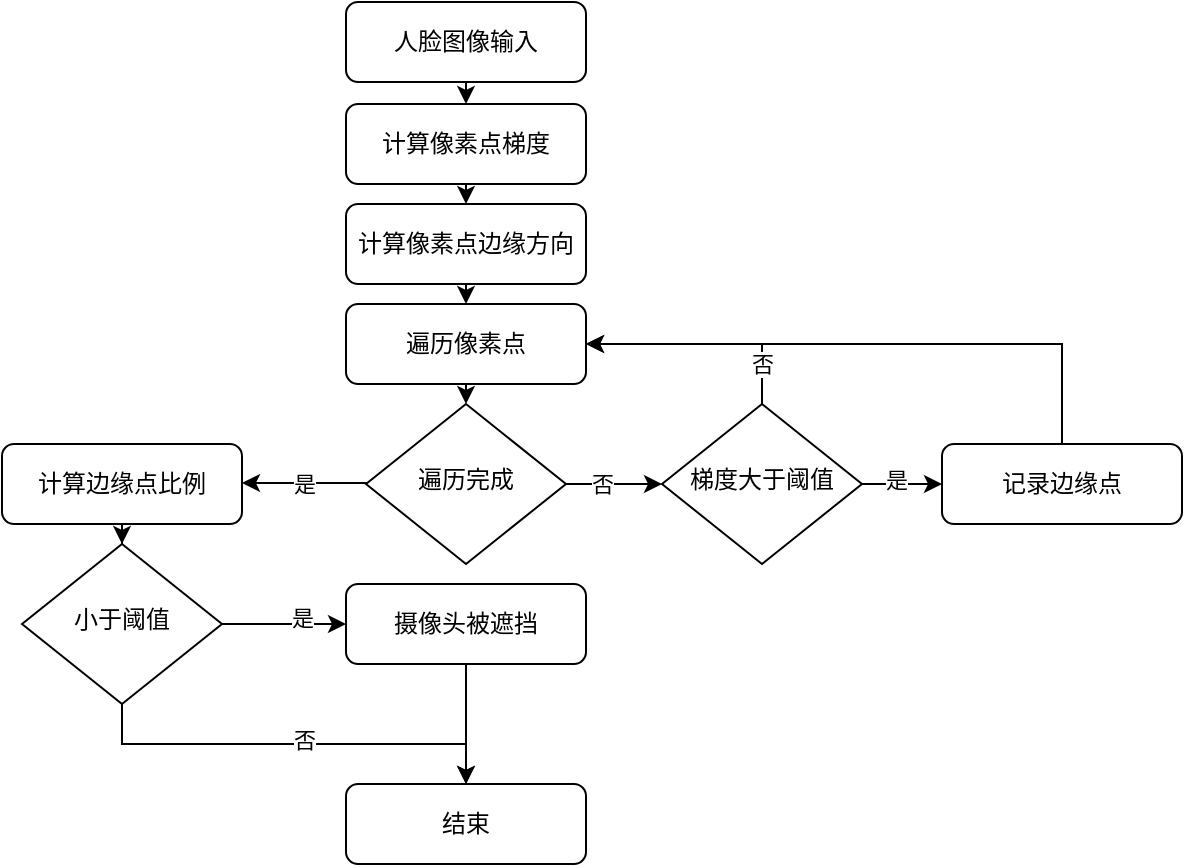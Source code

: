 <mxfile version="13.10.4" type="github" pages="4">
  <diagram id="C5RBs43oDa-KdzZeNtuy" name="摄像头异常检测">
    <mxGraphModel dx="786" dy="410" grid="1" gridSize="10" guides="1" tooltips="1" connect="1" arrows="1" fold="1" page="1" pageScale="1" pageWidth="827" pageHeight="1169" math="0" shadow="0">
      <root>
        <mxCell id="WIyWlLk6GJQsqaUBKTNV-0" />
        <mxCell id="WIyWlLk6GJQsqaUBKTNV-1" parent="WIyWlLk6GJQsqaUBKTNV-0" />
        <mxCell id="HzpAPwgnA9Ddo0GDyBlW-24" style="edgeStyle=orthogonalEdgeStyle;rounded=0;orthogonalLoop=1;jettySize=auto;html=1;exitX=0.5;exitY=1;exitDx=0;exitDy=0;entryX=0.5;entryY=0;entryDx=0;entryDy=0;" parent="WIyWlLk6GJQsqaUBKTNV-1" source="WIyWlLk6GJQsqaUBKTNV-3" target="WIyWlLk6GJQsqaUBKTNV-7" edge="1">
          <mxGeometry relative="1" as="geometry" />
        </mxCell>
        <mxCell id="WIyWlLk6GJQsqaUBKTNV-3" value="人脸图像输入" style="rounded=1;whiteSpace=wrap;html=1;fontSize=12;glass=0;strokeWidth=1;shadow=0;" parent="WIyWlLk6GJQsqaUBKTNV-1" vertex="1">
          <mxGeometry x="232" y="19" width="120" height="40" as="geometry" />
        </mxCell>
        <mxCell id="HzpAPwgnA9Ddo0GDyBlW-0" style="edgeStyle=orthogonalEdgeStyle;rounded=0;orthogonalLoop=1;jettySize=auto;html=1;exitX=0.5;exitY=1;exitDx=0;exitDy=0;entryX=0.5;entryY=0;entryDx=0;entryDy=0;" parent="WIyWlLk6GJQsqaUBKTNV-1" source="WIyWlLk6GJQsqaUBKTNV-7" target="HzpAPwgnA9Ddo0GDyBlW-1" edge="1">
          <mxGeometry relative="1" as="geometry">
            <mxPoint x="412" y="179" as="targetPoint" />
          </mxGeometry>
        </mxCell>
        <mxCell id="WIyWlLk6GJQsqaUBKTNV-7" value="计算像素点梯度" style="rounded=1;whiteSpace=wrap;html=1;fontSize=12;glass=0;strokeWidth=1;shadow=0;" parent="WIyWlLk6GJQsqaUBKTNV-1" vertex="1">
          <mxGeometry x="232" y="70" width="120" height="40" as="geometry" />
        </mxCell>
        <mxCell id="HzpAPwgnA9Ddo0GDyBlW-20" style="edgeStyle=orthogonalEdgeStyle;rounded=0;orthogonalLoop=1;jettySize=auto;html=1;exitX=0.5;exitY=1;exitDx=0;exitDy=0;" parent="WIyWlLk6GJQsqaUBKTNV-1" source="WIyWlLk6GJQsqaUBKTNV-11" target="HzpAPwgnA9Ddo0GDyBlW-17" edge="1">
          <mxGeometry relative="1" as="geometry" />
        </mxCell>
        <mxCell id="WIyWlLk6GJQsqaUBKTNV-11" value="计算边缘点比例" style="rounded=1;whiteSpace=wrap;html=1;fontSize=12;glass=0;strokeWidth=1;shadow=0;" parent="WIyWlLk6GJQsqaUBKTNV-1" vertex="1">
          <mxGeometry x="60" y="240" width="120" height="40" as="geometry" />
        </mxCell>
        <mxCell id="HzpAPwgnA9Ddo0GDyBlW-8" style="edgeStyle=orthogonalEdgeStyle;rounded=0;orthogonalLoop=1;jettySize=auto;html=1;exitX=0.5;exitY=1;exitDx=0;exitDy=0;entryX=0.5;entryY=0;entryDx=0;entryDy=0;" parent="WIyWlLk6GJQsqaUBKTNV-1" source="HzpAPwgnA9Ddo0GDyBlW-1" target="HzpAPwgnA9Ddo0GDyBlW-2" edge="1">
          <mxGeometry relative="1" as="geometry" />
        </mxCell>
        <mxCell id="HzpAPwgnA9Ddo0GDyBlW-1" value="计算像素点边缘方向" style="rounded=1;whiteSpace=wrap;html=1;fontSize=12;glass=0;strokeWidth=1;shadow=0;" parent="WIyWlLk6GJQsqaUBKTNV-1" vertex="1">
          <mxGeometry x="232" y="120" width="120" height="40" as="geometry" />
        </mxCell>
        <mxCell id="HzpAPwgnA9Ddo0GDyBlW-35" style="edgeStyle=orthogonalEdgeStyle;rounded=0;orthogonalLoop=1;jettySize=auto;html=1;exitX=0.5;exitY=1;exitDx=0;exitDy=0;entryX=0.5;entryY=1;entryDx=0;entryDy=0;" parent="WIyWlLk6GJQsqaUBKTNV-1" source="HzpAPwgnA9Ddo0GDyBlW-2" target="HzpAPwgnA9Ddo0GDyBlW-11" edge="1">
          <mxGeometry relative="1" as="geometry">
            <Array as="points">
              <mxPoint x="292" y="220" />
              <mxPoint x="292" y="220" />
            </Array>
          </mxGeometry>
        </mxCell>
        <mxCell id="HzpAPwgnA9Ddo0GDyBlW-2" value="遍历像素点" style="rounded=1;whiteSpace=wrap;html=1;fontSize=12;glass=0;strokeWidth=1;shadow=0;" parent="WIyWlLk6GJQsqaUBKTNV-1" vertex="1">
          <mxGeometry x="232" y="170" width="120" height="40" as="geometry" />
        </mxCell>
        <mxCell id="HzpAPwgnA9Ddo0GDyBlW-43" style="edgeStyle=orthogonalEdgeStyle;rounded=0;orthogonalLoop=1;jettySize=auto;html=1;exitX=0.5;exitY=0;exitDx=0;exitDy=0;" parent="WIyWlLk6GJQsqaUBKTNV-1" source="HzpAPwgnA9Ddo0GDyBlW-3" edge="1">
          <mxGeometry relative="1" as="geometry">
            <mxPoint x="352" y="190" as="targetPoint" />
            <Array as="points">
              <mxPoint x="590" y="190" />
            </Array>
          </mxGeometry>
        </mxCell>
        <mxCell id="HzpAPwgnA9Ddo0GDyBlW-3" value="记录边缘点" style="rounded=1;whiteSpace=wrap;html=1;fontSize=12;glass=0;strokeWidth=1;shadow=0;" parent="WIyWlLk6GJQsqaUBKTNV-1" vertex="1">
          <mxGeometry x="530" y="240" width="120" height="40" as="geometry" />
        </mxCell>
        <mxCell id="HzpAPwgnA9Ddo0GDyBlW-14" style="edgeStyle=orthogonalEdgeStyle;rounded=0;orthogonalLoop=1;jettySize=auto;html=1;exitX=1;exitY=0.5;exitDx=0;exitDy=0;entryX=1;entryY=0.5;entryDx=0;entryDy=0;" parent="WIyWlLk6GJQsqaUBKTNV-1" edge="1">
          <mxGeometry relative="1" as="geometry">
            <mxPoint x="252" y="259.5" as="sourcePoint" />
            <mxPoint x="180" y="259.5" as="targetPoint" />
          </mxGeometry>
        </mxCell>
        <mxCell id="HzpAPwgnA9Ddo0GDyBlW-15" value="是" style="edgeLabel;html=1;align=center;verticalAlign=middle;resizable=0;points=[];" parent="HzpAPwgnA9Ddo0GDyBlW-14" vertex="1" connectable="0">
          <mxGeometry x="-0.257" y="-3" relative="1" as="geometry">
            <mxPoint x="-15" y="3.5" as="offset" />
          </mxGeometry>
        </mxCell>
        <mxCell id="HzpAPwgnA9Ddo0GDyBlW-25" style="edgeStyle=orthogonalEdgeStyle;rounded=0;orthogonalLoop=1;jettySize=auto;html=1;exitX=0;exitY=0.5;exitDx=0;exitDy=0;entryX=1;entryY=0.5;entryDx=0;entryDy=0;" parent="WIyWlLk6GJQsqaUBKTNV-1" source="HzpAPwgnA9Ddo0GDyBlW-11" target="WIyWlLk6GJQsqaUBKTNV-6" edge="1">
          <mxGeometry relative="1" as="geometry" />
        </mxCell>
        <mxCell id="HzpAPwgnA9Ddo0GDyBlW-26" value="否" style="edgeLabel;html=1;align=center;verticalAlign=middle;resizable=0;points=[];" parent="HzpAPwgnA9Ddo0GDyBlW-25" vertex="1" connectable="0">
          <mxGeometry x="-0.744" relative="1" as="geometry">
            <mxPoint x="12" as="offset" />
          </mxGeometry>
        </mxCell>
        <mxCell id="HzpAPwgnA9Ddo0GDyBlW-11" value="遍历完成" style="rhombus;whiteSpace=wrap;html=1;shadow=0;fontFamily=Helvetica;fontSize=12;align=center;strokeWidth=1;spacing=6;spacingTop=-4;direction=west;" parent="WIyWlLk6GJQsqaUBKTNV-1" vertex="1">
          <mxGeometry x="242" y="220" width="100" height="80" as="geometry" />
        </mxCell>
        <mxCell id="HzpAPwgnA9Ddo0GDyBlW-21" style="edgeStyle=orthogonalEdgeStyle;rounded=0;orthogonalLoop=1;jettySize=auto;html=1;exitX=0;exitY=0.5;exitDx=0;exitDy=0;" parent="WIyWlLk6GJQsqaUBKTNV-1" source="HzpAPwgnA9Ddo0GDyBlW-17" target="HzpAPwgnA9Ddo0GDyBlW-18" edge="1">
          <mxGeometry relative="1" as="geometry" />
        </mxCell>
        <mxCell id="HzpAPwgnA9Ddo0GDyBlW-29" value="是" style="edgeLabel;html=1;align=center;verticalAlign=middle;resizable=0;points=[];" parent="HzpAPwgnA9Ddo0GDyBlW-21" vertex="1" connectable="0">
          <mxGeometry x="-0.415" y="3" relative="1" as="geometry">
            <mxPoint x="22" as="offset" />
          </mxGeometry>
        </mxCell>
        <mxCell id="HzpAPwgnA9Ddo0GDyBlW-33" style="edgeStyle=orthogonalEdgeStyle;rounded=0;orthogonalLoop=1;jettySize=auto;html=1;exitX=0.5;exitY=0;exitDx=0;exitDy=0;entryX=0.5;entryY=0;entryDx=0;entryDy=0;" parent="WIyWlLk6GJQsqaUBKTNV-1" source="HzpAPwgnA9Ddo0GDyBlW-17" target="HzpAPwgnA9Ddo0GDyBlW-19" edge="1">
          <mxGeometry relative="1" as="geometry" />
        </mxCell>
        <mxCell id="HzpAPwgnA9Ddo0GDyBlW-34" value="否" style="edgeLabel;html=1;align=center;verticalAlign=middle;resizable=0;points=[];" parent="HzpAPwgnA9Ddo0GDyBlW-33" vertex="1" connectable="0">
          <mxGeometry x="0.059" y="2" relative="1" as="geometry">
            <mxPoint x="-2" as="offset" />
          </mxGeometry>
        </mxCell>
        <mxCell id="HzpAPwgnA9Ddo0GDyBlW-17" value="小于阈值" style="rhombus;whiteSpace=wrap;html=1;shadow=0;fontFamily=Helvetica;fontSize=12;align=center;strokeWidth=1;spacing=6;spacingTop=-4;direction=west;" parent="WIyWlLk6GJQsqaUBKTNV-1" vertex="1">
          <mxGeometry x="70" y="290" width="100" height="80" as="geometry" />
        </mxCell>
        <mxCell id="HzpAPwgnA9Ddo0GDyBlW-22" style="edgeStyle=orthogonalEdgeStyle;rounded=0;orthogonalLoop=1;jettySize=auto;html=1;exitX=0.5;exitY=1;exitDx=0;exitDy=0;" parent="WIyWlLk6GJQsqaUBKTNV-1" source="HzpAPwgnA9Ddo0GDyBlW-18" target="HzpAPwgnA9Ddo0GDyBlW-19" edge="1">
          <mxGeometry relative="1" as="geometry" />
        </mxCell>
        <mxCell id="HzpAPwgnA9Ddo0GDyBlW-18" value="摄像头被遮挡" style="rounded=1;whiteSpace=wrap;html=1;fontSize=12;glass=0;strokeWidth=1;shadow=0;" parent="WIyWlLk6GJQsqaUBKTNV-1" vertex="1">
          <mxGeometry x="232" y="310" width="120" height="40" as="geometry" />
        </mxCell>
        <mxCell id="HzpAPwgnA9Ddo0GDyBlW-19" value="结束" style="rounded=1;whiteSpace=wrap;html=1;fontSize=12;glass=0;strokeWidth=1;shadow=0;" parent="WIyWlLk6GJQsqaUBKTNV-1" vertex="1">
          <mxGeometry x="232" y="410" width="120" height="40" as="geometry" />
        </mxCell>
        <mxCell id="HzpAPwgnA9Ddo0GDyBlW-41" style="edgeStyle=orthogonalEdgeStyle;rounded=0;orthogonalLoop=1;jettySize=auto;html=1;exitX=0.5;exitY=1;exitDx=0;exitDy=0;entryX=1;entryY=0.5;entryDx=0;entryDy=0;" parent="WIyWlLk6GJQsqaUBKTNV-1" source="WIyWlLk6GJQsqaUBKTNV-6" target="HzpAPwgnA9Ddo0GDyBlW-2" edge="1">
          <mxGeometry relative="1" as="geometry" />
        </mxCell>
        <mxCell id="HzpAPwgnA9Ddo0GDyBlW-42" value="否" style="edgeLabel;html=1;align=center;verticalAlign=middle;resizable=0;points=[];" parent="HzpAPwgnA9Ddo0GDyBlW-41" vertex="1" connectable="0">
          <mxGeometry x="0.068" relative="1" as="geometry">
            <mxPoint x="33" y="10" as="offset" />
          </mxGeometry>
        </mxCell>
        <mxCell id="HzpAPwgnA9Ddo0GDyBlW-44" style="edgeStyle=orthogonalEdgeStyle;rounded=0;orthogonalLoop=1;jettySize=auto;html=1;exitX=0;exitY=0.5;exitDx=0;exitDy=0;" parent="WIyWlLk6GJQsqaUBKTNV-1" source="WIyWlLk6GJQsqaUBKTNV-6" target="HzpAPwgnA9Ddo0GDyBlW-3" edge="1">
          <mxGeometry relative="1" as="geometry" />
        </mxCell>
        <mxCell id="HzpAPwgnA9Ddo0GDyBlW-45" value="是" style="edgeLabel;html=1;align=center;verticalAlign=middle;resizable=0;points=[];" parent="HzpAPwgnA9Ddo0GDyBlW-44" vertex="1" connectable="0">
          <mxGeometry x="-0.15" y="2" relative="1" as="geometry">
            <mxPoint as="offset" />
          </mxGeometry>
        </mxCell>
        <mxCell id="WIyWlLk6GJQsqaUBKTNV-6" value="梯度大于阈值" style="rhombus;whiteSpace=wrap;html=1;shadow=0;fontFamily=Helvetica;fontSize=12;align=center;strokeWidth=1;spacing=6;spacingTop=-4;direction=west;" parent="WIyWlLk6GJQsqaUBKTNV-1" vertex="1">
          <mxGeometry x="390" y="220" width="100" height="80" as="geometry" />
        </mxCell>
      </root>
    </mxGraphModel>
  </diagram>
  <diagram id="U428nd9_h9bFCizy1Nsj" name="图像质量检测">
    <mxGraphModel dx="786" dy="410" grid="1" gridSize="10" guides="1" tooltips="1" connect="1" arrows="1" fold="1" page="1" pageScale="1" pageWidth="827" pageHeight="1169" math="0" shadow="0">
      <root>
        <mxCell id="5RHedracs9qRInMvcidi-0" />
        <mxCell id="5RHedracs9qRInMvcidi-1" parent="5RHedracs9qRInMvcidi-0" />
        <mxCell id="qDRCycwUCXM_InBPZBsc-8" style="edgeStyle=orthogonalEdgeStyle;rounded=0;orthogonalLoop=1;jettySize=auto;html=1;exitX=0.5;exitY=1;exitDx=0;exitDy=0;" parent="5RHedracs9qRInMvcidi-1" source="5RHedracs9qRInMvcidi-5" target="qDRCycwUCXM_InBPZBsc-4" edge="1">
          <mxGeometry relative="1" as="geometry" />
        </mxCell>
        <mxCell id="5RHedracs9qRInMvcidi-5" value="计算人脸位置" style="rounded=1;whiteSpace=wrap;html=1;fontSize=12;glass=0;strokeWidth=1;shadow=0;verticalAlign=middle;horizontal=1;" parent="5RHedracs9qRInMvcidi-1" vertex="1">
          <mxGeometry x="32" y="79" width="120" height="40" as="geometry" />
        </mxCell>
        <mxCell id="qDRCycwUCXM_InBPZBsc-9" style="edgeStyle=orthogonalEdgeStyle;rounded=0;orthogonalLoop=1;jettySize=auto;html=1;exitX=0.5;exitY=1;exitDx=0;exitDy=0;entryX=0.5;entryY=1;entryDx=0;entryDy=0;" parent="5RHedracs9qRInMvcidi-1" source="5RHedracs9qRInMvcidi-9" target="qDRCycwUCXM_InBPZBsc-5" edge="1">
          <mxGeometry relative="1" as="geometry" />
        </mxCell>
        <mxCell id="5RHedracs9qRInMvcidi-9" value="计算人脸移动速度" style="rounded=1;whiteSpace=wrap;html=1;fontSize=12;glass=0;strokeWidth=1;shadow=0;verticalAlign=middle;horizontal=1;" parent="5RHedracs9qRInMvcidi-1" vertex="1">
          <mxGeometry x="165" y="79" width="120" height="40" as="geometry" />
        </mxCell>
        <mxCell id="qDRCycwUCXM_InBPZBsc-10" style="edgeStyle=orthogonalEdgeStyle;rounded=0;orthogonalLoop=1;jettySize=auto;html=1;exitX=0.5;exitY=1;exitDx=0;exitDy=0;entryX=0.5;entryY=1;entryDx=0;entryDy=0;" parent="5RHedracs9qRInMvcidi-1" source="5RHedracs9qRInMvcidi-11" target="qDRCycwUCXM_InBPZBsc-6" edge="1">
          <mxGeometry relative="1" as="geometry" />
        </mxCell>
        <mxCell id="5RHedracs9qRInMvcidi-11" value="计算脸部灰度值" style="rounded=1;whiteSpace=wrap;html=1;fontSize=12;glass=0;strokeWidth=1;shadow=0;verticalAlign=middle;horizontal=1;" parent="5RHedracs9qRInMvcidi-1" vertex="1">
          <mxGeometry x="299" y="79" width="120" height="40" as="geometry" />
        </mxCell>
        <mxCell id="qDRCycwUCXM_InBPZBsc-11" style="edgeStyle=orthogonalEdgeStyle;rounded=0;orthogonalLoop=1;jettySize=auto;html=1;exitX=0.5;exitY=1;exitDx=0;exitDy=0;entryX=0.5;entryY=1;entryDx=0;entryDy=0;" parent="5RHedracs9qRInMvcidi-1" source="qDRCycwUCXM_InBPZBsc-0" target="qDRCycwUCXM_InBPZBsc-7" edge="1">
          <mxGeometry relative="1" as="geometry" />
        </mxCell>
        <mxCell id="qDRCycwUCXM_InBPZBsc-0" value="计算眼部灰度值" style="rounded=1;whiteSpace=wrap;html=1;fontSize=12;glass=0;strokeWidth=1;shadow=0;verticalAlign=middle;horizontal=1;" parent="5RHedracs9qRInMvcidi-1" vertex="1">
          <mxGeometry x="432" y="79" width="120" height="40" as="geometry" />
        </mxCell>
        <mxCell id="5RHedracs9qRInMvcidi-2" style="edgeStyle=orthogonalEdgeStyle;rounded=0;orthogonalLoop=1;jettySize=auto;html=1;exitX=0.5;exitY=1;exitDx=0;exitDy=0;entryX=0.5;entryY=0;entryDx=0;entryDy=0;" parent="5RHedracs9qRInMvcidi-1" source="5RHedracs9qRInMvcidi-3" target="5RHedracs9qRInMvcidi-5" edge="1">
          <mxGeometry relative="1" as="geometry">
            <mxPoint x="324" y="59" as="sourcePoint" />
            <Array as="points">
              <mxPoint x="359" y="60" />
              <mxPoint x="92" y="60" />
            </Array>
          </mxGeometry>
        </mxCell>
        <mxCell id="qDRCycwUCXM_InBPZBsc-1" style="edgeStyle=orthogonalEdgeStyle;rounded=0;orthogonalLoop=1;jettySize=auto;html=1;exitX=0.5;exitY=1;exitDx=0;exitDy=0;entryX=0.5;entryY=0;entryDx=0;entryDy=0;" parent="5RHedracs9qRInMvcidi-1" source="5RHedracs9qRInMvcidi-3" target="5RHedracs9qRInMvcidi-9" edge="1">
          <mxGeometry relative="1" as="geometry">
            <Array as="points">
              <mxPoint x="359" y="60" />
              <mxPoint x="225" y="60" />
            </Array>
          </mxGeometry>
        </mxCell>
        <mxCell id="qDRCycwUCXM_InBPZBsc-2" style="edgeStyle=orthogonalEdgeStyle;rounded=0;orthogonalLoop=1;jettySize=auto;html=1;exitX=0.5;exitY=1;exitDx=0;exitDy=0;entryX=0.5;entryY=0;entryDx=0;entryDy=0;" parent="5RHedracs9qRInMvcidi-1" source="5RHedracs9qRInMvcidi-3" target="5RHedracs9qRInMvcidi-11" edge="1">
          <mxGeometry relative="1" as="geometry">
            <Array as="points">
              <mxPoint x="359" y="50" />
              <mxPoint x="359" y="50" />
            </Array>
          </mxGeometry>
        </mxCell>
        <mxCell id="qDRCycwUCXM_InBPZBsc-3" style="edgeStyle=orthogonalEdgeStyle;rounded=0;orthogonalLoop=1;jettySize=auto;html=1;exitX=0.5;exitY=1;exitDx=0;exitDy=0;entryX=0.5;entryY=0;entryDx=0;entryDy=0;" parent="5RHedracs9qRInMvcidi-1" source="5RHedracs9qRInMvcidi-3" target="qDRCycwUCXM_InBPZBsc-0" edge="1">
          <mxGeometry relative="1" as="geometry">
            <Array as="points">
              <mxPoint x="359" y="60" />
              <mxPoint x="492" y="60" />
            </Array>
          </mxGeometry>
        </mxCell>
        <mxCell id="qDRCycwUCXM_InBPZBsc-17" style="edgeStyle=orthogonalEdgeStyle;rounded=0;orthogonalLoop=1;jettySize=auto;html=1;exitX=0.5;exitY=1;exitDx=0;exitDy=0;" parent="5RHedracs9qRInMvcidi-1" source="5RHedracs9qRInMvcidi-3" target="qDRCycwUCXM_InBPZBsc-16" edge="1">
          <mxGeometry relative="1" as="geometry">
            <Array as="points">
              <mxPoint x="359" y="60" />
              <mxPoint x="620" y="60" />
            </Array>
          </mxGeometry>
        </mxCell>
        <mxCell id="5RHedracs9qRInMvcidi-3" value="人脸图像输入" style="rounded=1;whiteSpace=wrap;html=1;fontSize=12;glass=0;strokeWidth=1;shadow=0;" parent="5RHedracs9qRInMvcidi-1" vertex="1">
          <mxGeometry x="299" y="10" width="120" height="40" as="geometry" />
        </mxCell>
        <mxCell id="5RHedracs9qRInMvcidi-24" style="edgeStyle=orthogonalEdgeStyle;rounded=0;orthogonalLoop=1;jettySize=auto;html=1;exitX=0.5;exitY=1;exitDx=0;exitDy=0;" parent="5RHedracs9qRInMvcidi-1" source="5RHedracs9qRInMvcidi-25" target="5RHedracs9qRInMvcidi-26" edge="1">
          <mxGeometry relative="1" as="geometry" />
        </mxCell>
        <mxCell id="5RHedracs9qRInMvcidi-25" value="图像质量不高" style="rounded=1;whiteSpace=wrap;html=1;fontSize=12;glass=0;strokeWidth=1;shadow=0;" parent="5RHedracs9qRInMvcidi-1" vertex="1">
          <mxGeometry x="299" y="290" width="120" height="40" as="geometry" />
        </mxCell>
        <mxCell id="5RHedracs9qRInMvcidi-26" value="结束" style="rounded=1;whiteSpace=wrap;html=1;fontSize=12;glass=0;strokeWidth=1;shadow=0;" parent="5RHedracs9qRInMvcidi-1" vertex="1">
          <mxGeometry x="299" y="350" width="120" height="40" as="geometry" />
        </mxCell>
        <mxCell id="qDRCycwUCXM_InBPZBsc-12" style="edgeStyle=orthogonalEdgeStyle;rounded=0;orthogonalLoop=1;jettySize=auto;html=1;exitX=0.5;exitY=0;exitDx=0;exitDy=0;entryX=0.5;entryY=0;entryDx=0;entryDy=0;" parent="5RHedracs9qRInMvcidi-1" source="qDRCycwUCXM_InBPZBsc-4" target="5RHedracs9qRInMvcidi-25" edge="1">
          <mxGeometry relative="1" as="geometry" />
        </mxCell>
        <mxCell id="qDRCycwUCXM_InBPZBsc-22" value="是" style="edgeLabel;html=1;align=center;verticalAlign=middle;resizable=0;points=[];" parent="qDRCycwUCXM_InBPZBsc-12" vertex="1" connectable="0">
          <mxGeometry x="-0.905" y="1" relative="1" as="geometry">
            <mxPoint as="offset" />
          </mxGeometry>
        </mxCell>
        <mxCell id="qDRCycwUCXM_InBPZBsc-27" style="edgeStyle=orthogonalEdgeStyle;rounded=0;orthogonalLoop=1;jettySize=auto;html=1;exitX=1;exitY=0.5;exitDx=0;exitDy=0;entryX=0;entryY=0.5;entryDx=0;entryDy=0;" parent="5RHedracs9qRInMvcidi-1" source="qDRCycwUCXM_InBPZBsc-4" target="5RHedracs9qRInMvcidi-26" edge="1">
          <mxGeometry relative="1" as="geometry">
            <mxPoint x="290" y="380" as="targetPoint" />
          </mxGeometry>
        </mxCell>
        <mxCell id="qDRCycwUCXM_InBPZBsc-32" value="否" style="edgeLabel;html=1;align=center;verticalAlign=middle;resizable=0;points=[];" parent="qDRCycwUCXM_InBPZBsc-27" vertex="1" connectable="0">
          <mxGeometry x="-0.351" y="-1" relative="1" as="geometry">
            <mxPoint y="-8" as="offset" />
          </mxGeometry>
        </mxCell>
        <mxCell id="qDRCycwUCXM_InBPZBsc-4" value="人脸非中央" style="rhombus;whiteSpace=wrap;html=1;shadow=0;fontFamily=Helvetica;fontSize=12;align=center;strokeWidth=1;spacing=6;spacingTop=-4;direction=west;" parent="5RHedracs9qRInMvcidi-1" vertex="1">
          <mxGeometry x="42" y="140" width="100" height="80" as="geometry" />
        </mxCell>
        <mxCell id="qDRCycwUCXM_InBPZBsc-13" style="edgeStyle=orthogonalEdgeStyle;rounded=0;orthogonalLoop=1;jettySize=auto;html=1;exitX=0.5;exitY=0;exitDx=0;exitDy=0;" parent="5RHedracs9qRInMvcidi-1" source="qDRCycwUCXM_InBPZBsc-5" edge="1">
          <mxGeometry relative="1" as="geometry">
            <mxPoint x="360" y="290" as="targetPoint" />
          </mxGeometry>
        </mxCell>
        <mxCell id="qDRCycwUCXM_InBPZBsc-23" value="是" style="edgeLabel;html=1;align=center;verticalAlign=middle;resizable=0;points=[];" parent="qDRCycwUCXM_InBPZBsc-13" vertex="1" connectable="0">
          <mxGeometry x="-0.844" y="2" relative="1" as="geometry">
            <mxPoint as="offset" />
          </mxGeometry>
        </mxCell>
        <mxCell id="qDRCycwUCXM_InBPZBsc-28" style="edgeStyle=orthogonalEdgeStyle;rounded=0;orthogonalLoop=1;jettySize=auto;html=1;exitX=1;exitY=0.5;exitDx=0;exitDy=0;entryX=0;entryY=0.5;entryDx=0;entryDy=0;" parent="5RHedracs9qRInMvcidi-1" source="qDRCycwUCXM_InBPZBsc-5" target="5RHedracs9qRInMvcidi-26" edge="1">
          <mxGeometry relative="1" as="geometry" />
        </mxCell>
        <mxCell id="qDRCycwUCXM_InBPZBsc-33" value="否" style="edgeLabel;html=1;align=center;verticalAlign=middle;resizable=0;points=[];" parent="qDRCycwUCXM_InBPZBsc-28" vertex="1" connectable="0">
          <mxGeometry x="-0.04" y="3" relative="1" as="geometry">
            <mxPoint y="-20" as="offset" />
          </mxGeometry>
        </mxCell>
        <mxCell id="qDRCycwUCXM_InBPZBsc-5" value="移动速度过快" style="rhombus;whiteSpace=wrap;html=1;shadow=0;fontFamily=Helvetica;fontSize=12;align=center;strokeWidth=1;spacing=6;spacingTop=-4;direction=west;" parent="5RHedracs9qRInMvcidi-1" vertex="1">
          <mxGeometry x="175" y="140" width="100" height="80" as="geometry" />
        </mxCell>
        <mxCell id="qDRCycwUCXM_InBPZBsc-14" style="edgeStyle=orthogonalEdgeStyle;rounded=0;orthogonalLoop=1;jettySize=auto;html=1;exitX=0.5;exitY=0;exitDx=0;exitDy=0;entryX=0.5;entryY=0;entryDx=0;entryDy=0;" parent="5RHedracs9qRInMvcidi-1" source="qDRCycwUCXM_InBPZBsc-6" target="5RHedracs9qRInMvcidi-25" edge="1">
          <mxGeometry relative="1" as="geometry">
            <mxPoint x="359" y="280" as="targetPoint" />
          </mxGeometry>
        </mxCell>
        <mxCell id="qDRCycwUCXM_InBPZBsc-24" value="是" style="edgeLabel;html=1;align=center;verticalAlign=middle;resizable=0;points=[];" parent="qDRCycwUCXM_InBPZBsc-14" vertex="1" connectable="0">
          <mxGeometry x="-0.657" y="2" relative="1" as="geometry">
            <mxPoint x="-2" as="offset" />
          </mxGeometry>
        </mxCell>
        <mxCell id="qDRCycwUCXM_InBPZBsc-29" style="edgeStyle=orthogonalEdgeStyle;rounded=0;orthogonalLoop=1;jettySize=auto;html=1;exitX=1;exitY=0.5;exitDx=0;exitDy=0;entryX=0;entryY=0.5;entryDx=0;entryDy=0;" parent="5RHedracs9qRInMvcidi-1" source="qDRCycwUCXM_InBPZBsc-6" target="5RHedracs9qRInMvcidi-26" edge="1">
          <mxGeometry relative="1" as="geometry" />
        </mxCell>
        <mxCell id="qDRCycwUCXM_InBPZBsc-34" value="否" style="edgeLabel;html=1;align=center;verticalAlign=middle;resizable=0;points=[];" parent="qDRCycwUCXM_InBPZBsc-29" vertex="1" connectable="0">
          <mxGeometry x="0.354" y="-3" relative="1" as="geometry">
            <mxPoint x="-1" y="1" as="offset" />
          </mxGeometry>
        </mxCell>
        <mxCell id="qDRCycwUCXM_InBPZBsc-6" value="灰度值异常" style="rhombus;whiteSpace=wrap;html=1;shadow=0;fontFamily=Helvetica;fontSize=12;align=center;strokeWidth=1;spacing=6;spacingTop=-4;direction=west;" parent="5RHedracs9qRInMvcidi-1" vertex="1">
          <mxGeometry x="309" y="140" width="100" height="80" as="geometry" />
        </mxCell>
        <mxCell id="qDRCycwUCXM_InBPZBsc-15" style="edgeStyle=orthogonalEdgeStyle;rounded=0;orthogonalLoop=1;jettySize=auto;html=1;exitX=0.5;exitY=0;exitDx=0;exitDy=0;" parent="5RHedracs9qRInMvcidi-1" source="qDRCycwUCXM_InBPZBsc-7" edge="1">
          <mxGeometry relative="1" as="geometry">
            <mxPoint x="360" y="290" as="targetPoint" />
          </mxGeometry>
        </mxCell>
        <mxCell id="qDRCycwUCXM_InBPZBsc-25" value="是" style="edgeLabel;html=1;align=center;verticalAlign=middle;resizable=0;points=[];" parent="qDRCycwUCXM_InBPZBsc-15" vertex="1" connectable="0">
          <mxGeometry x="-0.822" y="1" relative="1" as="geometry">
            <mxPoint x="-1" as="offset" />
          </mxGeometry>
        </mxCell>
        <mxCell id="qDRCycwUCXM_InBPZBsc-30" style="edgeStyle=orthogonalEdgeStyle;rounded=0;orthogonalLoop=1;jettySize=auto;html=1;exitX=0;exitY=0.5;exitDx=0;exitDy=0;entryX=1;entryY=0.5;entryDx=0;entryDy=0;shadow=1;" parent="5RHedracs9qRInMvcidi-1" source="qDRCycwUCXM_InBPZBsc-7" target="5RHedracs9qRInMvcidi-26" edge="1">
          <mxGeometry relative="1" as="geometry" />
        </mxCell>
        <mxCell id="qDRCycwUCXM_InBPZBsc-35" value="否" style="edgeLabel;html=1;align=center;verticalAlign=middle;resizable=0;points=[];" parent="qDRCycwUCXM_InBPZBsc-30" vertex="1" connectable="0">
          <mxGeometry x="-0.144" relative="1" as="geometry">
            <mxPoint as="offset" />
          </mxGeometry>
        </mxCell>
        <mxCell id="qDRCycwUCXM_InBPZBsc-7" value="灰度值异常" style="rhombus;whiteSpace=wrap;html=1;shadow=0;fontFamily=Helvetica;fontSize=12;align=center;strokeWidth=1;spacing=6;spacingTop=-4;direction=west;" parent="5RHedracs9qRInMvcidi-1" vertex="1">
          <mxGeometry x="442" y="140" width="100" height="80" as="geometry" />
        </mxCell>
        <mxCell id="qDRCycwUCXM_InBPZBsc-19" style="edgeStyle=orthogonalEdgeStyle;rounded=0;orthogonalLoop=1;jettySize=auto;html=1;exitX=0.5;exitY=1;exitDx=0;exitDy=0;entryX=0.5;entryY=1;entryDx=0;entryDy=0;" parent="5RHedracs9qRInMvcidi-1" source="qDRCycwUCXM_InBPZBsc-16" target="qDRCycwUCXM_InBPZBsc-18" edge="1">
          <mxGeometry relative="1" as="geometry" />
        </mxCell>
        <mxCell id="qDRCycwUCXM_InBPZBsc-16" value="计算嘴部纹理" style="rounded=1;whiteSpace=wrap;html=1;fontSize=12;glass=0;strokeWidth=1;shadow=0;verticalAlign=middle;horizontal=1;" parent="5RHedracs9qRInMvcidi-1" vertex="1">
          <mxGeometry x="560" y="79" width="120" height="40" as="geometry" />
        </mxCell>
        <mxCell id="qDRCycwUCXM_InBPZBsc-20" style="edgeStyle=orthogonalEdgeStyle;rounded=0;orthogonalLoop=1;jettySize=auto;html=1;exitX=0.5;exitY=0;exitDx=0;exitDy=0;entryX=0.5;entryY=0;entryDx=0;entryDy=0;" parent="5RHedracs9qRInMvcidi-1" source="qDRCycwUCXM_InBPZBsc-18" target="5RHedracs9qRInMvcidi-25" edge="1">
          <mxGeometry relative="1" as="geometry" />
        </mxCell>
        <mxCell id="qDRCycwUCXM_InBPZBsc-26" value="是" style="edgeLabel;html=1;align=center;verticalAlign=middle;resizable=0;points=[];" parent="qDRCycwUCXM_InBPZBsc-20" vertex="1" connectable="0">
          <mxGeometry x="-0.915" y="-2" relative="1" as="geometry">
            <mxPoint as="offset" />
          </mxGeometry>
        </mxCell>
        <mxCell id="qDRCycwUCXM_InBPZBsc-31" style="edgeStyle=orthogonalEdgeStyle;rounded=0;orthogonalLoop=1;jettySize=auto;html=1;exitX=0;exitY=0.5;exitDx=0;exitDy=0;shadow=1;entryX=1;entryY=0.5;entryDx=0;entryDy=0;" parent="5RHedracs9qRInMvcidi-1" source="qDRCycwUCXM_InBPZBsc-18" target="5RHedracs9qRInMvcidi-26" edge="1">
          <mxGeometry relative="1" as="geometry">
            <mxPoint x="430" y="370" as="targetPoint" />
          </mxGeometry>
        </mxCell>
        <mxCell id="qDRCycwUCXM_InBPZBsc-36" value="否" style="edgeLabel;html=1;align=center;verticalAlign=middle;resizable=0;points=[];" parent="qDRCycwUCXM_InBPZBsc-31" vertex="1" connectable="0">
          <mxGeometry x="-0.381" relative="1" as="geometry">
            <mxPoint as="offset" />
          </mxGeometry>
        </mxCell>
        <mxCell id="qDRCycwUCXM_InBPZBsc-18" value="纹理异常" style="rhombus;whiteSpace=wrap;html=1;shadow=0;fontFamily=Helvetica;fontSize=12;align=center;strokeWidth=1;spacing=6;spacingTop=-4;direction=west;" parent="5RHedracs9qRInMvcidi-1" vertex="1">
          <mxGeometry x="570" y="140" width="100" height="80" as="geometry" />
        </mxCell>
      </root>
    </mxGraphModel>
  </diagram>
  <diagram id="_JXXtY_msZXYdi1q6Wyh" name="精神疲劳驾驶检测">
    <mxGraphModel dx="786" dy="410" grid="1" gridSize="10" guides="1" tooltips="1" connect="1" arrows="1" fold="1" page="1" pageScale="1" pageWidth="827" pageHeight="1169" math="0" shadow="0">
      <root>
        <mxCell id="OZQwPOZg20dqLNtb-xaR-0" />
        <mxCell id="OZQwPOZg20dqLNtb-xaR-1" parent="OZQwPOZg20dqLNtb-xaR-0" />
        <mxCell id="WJp8xa-G3wtlkQBs8WgR-25" style="edgeStyle=orthogonalEdgeStyle;rounded=0;orthogonalLoop=1;jettySize=auto;html=1;exitX=1;exitY=0.5;exitDx=0;exitDy=0;entryX=1;entryY=0.5;entryDx=0;entryDy=0;" parent="OZQwPOZg20dqLNtb-xaR-1" source="OZQwPOZg20dqLNtb-xaR-3" target="WJp8xa-G3wtlkQBs8WgR-0" edge="1">
          <mxGeometry relative="1" as="geometry" />
        </mxCell>
        <mxCell id="OZQwPOZg20dqLNtb-xaR-3" value="嘴部疲劳检测" style="rounded=1;whiteSpace=wrap;html=1;fontSize=12;glass=0;strokeWidth=1;shadow=0;verticalAlign=middle;horizontal=1;" parent="OZQwPOZg20dqLNtb-xaR-1" vertex="1">
          <mxGeometry y="100" width="100" height="40" as="geometry" />
        </mxCell>
        <mxCell id="rDo5Poox_uEYTs_FWHYf-0" style="edgeStyle=orthogonalEdgeStyle;rounded=0;orthogonalLoop=1;jettySize=auto;html=1;exitX=0.5;exitY=1;exitDx=0;exitDy=0;entryX=0.5;entryY=0;entryDx=0;entryDy=0;" parent="OZQwPOZg20dqLNtb-xaR-1" source="OZQwPOZg20dqLNtb-xaR-15" target="OZQwPOZg20dqLNtb-xaR-3" edge="1">
          <mxGeometry relative="1" as="geometry" />
        </mxCell>
        <mxCell id="OZQwPOZg20dqLNtb-xaR-15" value="人脸特征输入" style="rounded=1;whiteSpace=wrap;html=1;fontSize=12;glass=0;strokeWidth=1;shadow=0;" parent="OZQwPOZg20dqLNtb-xaR-1" vertex="1">
          <mxGeometry y="30" width="100" height="40" as="geometry" />
        </mxCell>
        <mxCell id="OZQwPOZg20dqLNtb-xaR-18" value="结束" style="rounded=1;whiteSpace=wrap;html=1;fontSize=12;glass=0;strokeWidth=1;shadow=0;" parent="OZQwPOZg20dqLNtb-xaR-1" vertex="1">
          <mxGeometry y="330" width="100" height="40" as="geometry" />
        </mxCell>
        <mxCell id="WJp8xa-G3wtlkQBs8WgR-5" style="edgeStyle=orthogonalEdgeStyle;rounded=0;orthogonalLoop=1;jettySize=auto;html=1;exitX=1;exitY=0.5;exitDx=0;exitDy=0;entryX=0;entryY=0.5;entryDx=0;entryDy=0;" parent="OZQwPOZg20dqLNtb-xaR-1" source="SINbMOLoVhWJwsR3Sudw-0" target="9eg6EkFQhY18zzNqU-vh-2" edge="1">
          <mxGeometry relative="1" as="geometry" />
        </mxCell>
        <mxCell id="SINbMOLoVhWJwsR3Sudw-0" value="计算眼睑距离" style="rounded=1;whiteSpace=wrap;html=1;fontSize=12;glass=0;strokeWidth=1;shadow=0;verticalAlign=middle;horizontal=1;" parent="OZQwPOZg20dqLNtb-xaR-1" vertex="1">
          <mxGeometry x="260" y="100" width="100" height="40" as="geometry" />
        </mxCell>
        <mxCell id="WJp8xa-G3wtlkQBs8WgR-1" style="edgeStyle=orthogonalEdgeStyle;rounded=0;orthogonalLoop=1;jettySize=auto;html=1;" parent="OZQwPOZg20dqLNtb-xaR-1" target="SINbMOLoVhWJwsR3Sudw-0" edge="1">
          <mxGeometry relative="1" as="geometry">
            <mxPoint x="220" y="120" as="sourcePoint" />
          </mxGeometry>
        </mxCell>
        <mxCell id="WJp8xa-G3wtlkQBs8WgR-2" value="是" style="edgeLabel;html=1;align=center;verticalAlign=middle;resizable=0;points=[];" parent="WJp8xa-G3wtlkQBs8WgR-1" vertex="1" connectable="0">
          <mxGeometry x="-0.72" relative="1" as="geometry">
            <mxPoint x="4" as="offset" />
          </mxGeometry>
        </mxCell>
        <mxCell id="WJp8xa-G3wtlkQBs8WgR-12" style="edgeStyle=orthogonalEdgeStyle;rounded=0;orthogonalLoop=1;jettySize=auto;html=1;exitX=0.5;exitY=0;exitDx=0;exitDy=0;entryX=0.5;entryY=0;entryDx=0;entryDy=0;" parent="OZQwPOZg20dqLNtb-xaR-1" source="WJp8xa-G3wtlkQBs8WgR-0" target="OZQwPOZg20dqLNtb-xaR-18" edge="1">
          <mxGeometry relative="1" as="geometry">
            <mxPoint x="371" y="420" as="targetPoint" />
            <Array as="points">
              <mxPoint x="191" y="200" />
              <mxPoint x="60" y="200" />
            </Array>
          </mxGeometry>
        </mxCell>
        <mxCell id="WJp8xa-G3wtlkQBs8WgR-18" value="否" style="edgeLabel;html=1;align=center;verticalAlign=middle;resizable=0;points=[];" parent="WJp8xa-G3wtlkQBs8WgR-12" vertex="1" connectable="0">
          <mxGeometry x="-0.946" y="2" relative="1" as="geometry">
            <mxPoint x="-2" y="11" as="offset" />
          </mxGeometry>
        </mxCell>
        <mxCell id="WJp8xa-G3wtlkQBs8WgR-0" value="置信度超过阈值" style="rhombus;whiteSpace=wrap;html=1;shadow=0;fontFamily=Helvetica;fontSize=12;align=center;strokeWidth=1;spacing=6;spacingTop=-4;direction=west;" parent="OZQwPOZg20dqLNtb-xaR-1" vertex="1">
          <mxGeometry x="120" y="80" width="100" height="80" as="geometry" />
        </mxCell>
        <mxCell id="WJp8xa-G3wtlkQBs8WgR-15" style="edgeStyle=orthogonalEdgeStyle;rounded=0;orthogonalLoop=1;jettySize=auto;html=1;exitX=0.5;exitY=0;exitDx=0;exitDy=0;entryX=0.5;entryY=0;entryDx=0;entryDy=0;" parent="OZQwPOZg20dqLNtb-xaR-1" source="WJp8xa-G3wtlkQBs8WgR-3" target="OZQwPOZg20dqLNtb-xaR-18" edge="1">
          <mxGeometry relative="1" as="geometry">
            <mxPoint x="51" y="430" as="targetPoint" />
            <Array as="points">
              <mxPoint x="550" y="200" />
              <mxPoint x="50" y="200" />
            </Array>
          </mxGeometry>
        </mxCell>
        <mxCell id="WJp8xa-G3wtlkQBs8WgR-17" value="否" style="edgeLabel;html=1;align=center;verticalAlign=middle;resizable=0;points=[];" parent="WJp8xa-G3wtlkQBs8WgR-15" vertex="1" connectable="0">
          <mxGeometry x="-0.92" relative="1" as="geometry">
            <mxPoint y="-5" as="offset" />
          </mxGeometry>
        </mxCell>
        <mxCell id="WJp8xa-G3wtlkQBs8WgR-19" style="edgeStyle=orthogonalEdgeStyle;rounded=0;orthogonalLoop=1;jettySize=auto;html=1;exitX=0;exitY=0.5;exitDx=0;exitDy=0;entryX=0;entryY=0.5;entryDx=0;entryDy=0;" parent="OZQwPOZg20dqLNtb-xaR-1" source="WJp8xa-G3wtlkQBs8WgR-3" target="WJp8xa-G3wtlkQBs8WgR-6" edge="1">
          <mxGeometry relative="1" as="geometry" />
        </mxCell>
        <mxCell id="WJp8xa-G3wtlkQBs8WgR-24" value="是" style="edgeLabel;html=1;align=center;verticalAlign=middle;resizable=0;points=[];" parent="WJp8xa-G3wtlkQBs8WgR-19" vertex="1" connectable="0">
          <mxGeometry x="-0.333" y="2" relative="1" as="geometry">
            <mxPoint x="-2" as="offset" />
          </mxGeometry>
        </mxCell>
        <mxCell id="WJp8xa-G3wtlkQBs8WgR-3" value="眼睛是否闭合" style="rhombus;whiteSpace=wrap;html=1;shadow=0;fontFamily=Helvetica;fontSize=12;align=center;strokeWidth=1;spacing=6;spacingTop=-4;direction=west;" parent="OZQwPOZg20dqLNtb-xaR-1" vertex="1">
          <mxGeometry x="500" y="80" width="100" height="80" as="geometry" />
        </mxCell>
        <mxCell id="WJp8xa-G3wtlkQBs8WgR-20" style="edgeStyle=orthogonalEdgeStyle;rounded=0;orthogonalLoop=1;jettySize=auto;html=1;exitX=0.5;exitY=1;exitDx=0;exitDy=0;entryX=0.5;entryY=0;entryDx=0;entryDy=0;" parent="OZQwPOZg20dqLNtb-xaR-1" source="WJp8xa-G3wtlkQBs8WgR-6" target="WJp8xa-G3wtlkQBs8WgR-7" edge="1">
          <mxGeometry relative="1" as="geometry" />
        </mxCell>
        <mxCell id="WJp8xa-G3wtlkQBs8WgR-6" value="计算眼睑闭合时长" style="rounded=1;whiteSpace=wrap;html=1;fontSize=12;glass=0;strokeWidth=1;shadow=0;verticalAlign=middle;horizontal=1;" parent="OZQwPOZg20dqLNtb-xaR-1" vertex="1">
          <mxGeometry x="640" y="100" width="100" height="40" as="geometry" />
        </mxCell>
        <mxCell id="WJp8xa-G3wtlkQBs8WgR-21" style="edgeStyle=orthogonalEdgeStyle;rounded=0;orthogonalLoop=1;jettySize=auto;html=1;exitX=0.5;exitY=1;exitDx=0;exitDy=0;entryX=0.5;entryY=1;entryDx=0;entryDy=0;" parent="OZQwPOZg20dqLNtb-xaR-1" source="WJp8xa-G3wtlkQBs8WgR-7" target="WJp8xa-G3wtlkQBs8WgR-8" edge="1">
          <mxGeometry relative="1" as="geometry" />
        </mxCell>
        <mxCell id="WJp8xa-G3wtlkQBs8WgR-7" value="感知融合" style="rounded=1;whiteSpace=wrap;html=1;fontSize=12;glass=0;strokeWidth=1;shadow=0;verticalAlign=middle;horizontal=1;" parent="OZQwPOZg20dqLNtb-xaR-1" vertex="1">
          <mxGeometry x="640" y="170" width="100" height="40" as="geometry" />
        </mxCell>
        <mxCell id="WJp8xa-G3wtlkQBs8WgR-14" style="edgeStyle=orthogonalEdgeStyle;rounded=0;orthogonalLoop=1;jettySize=auto;html=1;exitX=1;exitY=0.5;exitDx=0;exitDy=0;entryX=0.5;entryY=0;entryDx=0;entryDy=0;" parent="OZQwPOZg20dqLNtb-xaR-1" source="WJp8xa-G3wtlkQBs8WgR-8" target="OZQwPOZg20dqLNtb-xaR-18" edge="1">
          <mxGeometry relative="1" as="geometry">
            <mxPoint x="371" y="410" as="targetPoint" />
            <Array as="points">
              <mxPoint x="50" y="280" />
            </Array>
          </mxGeometry>
        </mxCell>
        <mxCell id="WJp8xa-G3wtlkQBs8WgR-16" value="否" style="edgeLabel;html=1;align=center;verticalAlign=middle;resizable=0;points=[];" parent="WJp8xa-G3wtlkQBs8WgR-14" vertex="1" connectable="0">
          <mxGeometry x="-0.796" y="3" relative="1" as="geometry">
            <mxPoint x="-25" y="-3" as="offset" />
          </mxGeometry>
        </mxCell>
        <mxCell id="WJp8xa-G3wtlkQBs8WgR-22" style="edgeStyle=orthogonalEdgeStyle;rounded=0;orthogonalLoop=1;jettySize=auto;html=1;exitX=0.5;exitY=0;exitDx=0;exitDy=0;entryX=1;entryY=0.5;entryDx=0;entryDy=0;" parent="OZQwPOZg20dqLNtb-xaR-1" source="WJp8xa-G3wtlkQBs8WgR-8" target="9eg6EkFQhY18zzNqU-vh-0" edge="1">
          <mxGeometry relative="1" as="geometry" />
        </mxCell>
        <mxCell id="WJp8xa-G3wtlkQBs8WgR-23" value="是" style="edgeLabel;html=1;align=center;verticalAlign=middle;resizable=0;points=[];" parent="WJp8xa-G3wtlkQBs8WgR-22" vertex="1" connectable="0">
          <mxGeometry x="-0.15" y="1" relative="1" as="geometry">
            <mxPoint x="-68" y="-1" as="offset" />
          </mxGeometry>
        </mxCell>
        <mxCell id="WJp8xa-G3wtlkQBs8WgR-8" value="是否疲劳" style="rhombus;whiteSpace=wrap;html=1;shadow=0;fontFamily=Helvetica;fontSize=12;align=center;strokeWidth=1;spacing=6;spacingTop=-4;direction=west;" parent="OZQwPOZg20dqLNtb-xaR-1" vertex="1">
          <mxGeometry x="640" y="240" width="100" height="80" as="geometry" />
        </mxCell>
        <mxCell id="9eg6EkFQhY18zzNqU-vh-1" style="edgeStyle=orthogonalEdgeStyle;rounded=0;orthogonalLoop=1;jettySize=auto;html=1;exitX=0;exitY=0.5;exitDx=0;exitDy=0;entryX=1;entryY=0.5;entryDx=0;entryDy=0;" edge="1" parent="OZQwPOZg20dqLNtb-xaR-1" source="9eg6EkFQhY18zzNqU-vh-0" target="OZQwPOZg20dqLNtb-xaR-18">
          <mxGeometry relative="1" as="geometry" />
        </mxCell>
        <mxCell id="9eg6EkFQhY18zzNqU-vh-0" value="疲劳预警" style="rounded=1;whiteSpace=wrap;html=1;fontSize=12;glass=0;strokeWidth=1;shadow=0;verticalAlign=middle;horizontal=1;" vertex="1" parent="OZQwPOZg20dqLNtb-xaR-1">
          <mxGeometry x="380" y="330" width="100" height="40" as="geometry" />
        </mxCell>
        <mxCell id="9eg6EkFQhY18zzNqU-vh-3" style="edgeStyle=orthogonalEdgeStyle;rounded=0;orthogonalLoop=1;jettySize=auto;html=1;exitX=1;exitY=0.5;exitDx=0;exitDy=0;entryX=1;entryY=0.5;entryDx=0;entryDy=0;" edge="1" parent="OZQwPOZg20dqLNtb-xaR-1" source="9eg6EkFQhY18zzNqU-vh-2" target="WJp8xa-G3wtlkQBs8WgR-3">
          <mxGeometry relative="1" as="geometry" />
        </mxCell>
        <mxCell id="9eg6EkFQhY18zzNqU-vh-2" value="计算眼睛闭合" style="rounded=1;whiteSpace=wrap;html=1;fontSize=12;glass=0;strokeWidth=1;shadow=0;verticalAlign=middle;horizontal=1;" vertex="1" parent="OZQwPOZg20dqLNtb-xaR-1">
          <mxGeometry x="380" y="100" width="100" height="40" as="geometry" />
        </mxCell>
      </root>
    </mxGraphModel>
  </diagram>
  <diagram id="8lCWhVjchFdNkOX0qYVJ" name="长时间疲劳驾驶检测">
    <mxGraphModel dx="786" dy="410" grid="1" gridSize="10" guides="1" tooltips="1" connect="1" arrows="1" fold="1" page="1" pageScale="1" pageWidth="827" pageHeight="1169" math="0" shadow="0">
      <root>
        <mxCell id="xhdP-saR1V70bjhfWvR9-0" />
        <mxCell id="xhdP-saR1V70bjhfWvR9-1" parent="xhdP-saR1V70bjhfWvR9-0" />
        <mxCell id="xhdP-saR1V70bjhfWvR9-2" style="edgeStyle=orthogonalEdgeStyle;rounded=0;orthogonalLoop=1;jettySize=auto;html=1;exitX=1;exitY=0.5;exitDx=0;exitDy=0;entryX=1;entryY=0.5;entryDx=0;entryDy=0;" parent="xhdP-saR1V70bjhfWvR9-1" source="xhdP-saR1V70bjhfWvR9-3" edge="1">
          <mxGeometry relative="1" as="geometry">
            <mxPoint x="221" y="110" as="targetPoint" />
          </mxGeometry>
        </mxCell>
        <mxCell id="xhdP-saR1V70bjhfWvR9-3" value="人脸特征匹配" style="rounded=1;whiteSpace=wrap;html=1;fontSize=12;glass=0;strokeWidth=1;shadow=0;verticalAlign=middle;horizontal=1;" parent="xhdP-saR1V70bjhfWvR9-1" vertex="1">
          <mxGeometry x="80" y="90" width="100" height="40" as="geometry" />
        </mxCell>
        <mxCell id="xhdP-saR1V70bjhfWvR9-4" style="edgeStyle=orthogonalEdgeStyle;rounded=0;orthogonalLoop=1;jettySize=auto;html=1;exitX=0.5;exitY=1;exitDx=0;exitDy=0;entryX=0.5;entryY=0;entryDx=0;entryDy=0;" parent="xhdP-saR1V70bjhfWvR9-1" source="xhdP-saR1V70bjhfWvR9-5" target="xhdP-saR1V70bjhfWvR9-3" edge="1">
          <mxGeometry relative="1" as="geometry" />
        </mxCell>
        <mxCell id="xhdP-saR1V70bjhfWvR9-5" value="人脸特征输入" style="rounded=1;whiteSpace=wrap;html=1;fontSize=12;glass=0;strokeWidth=1;shadow=0;" parent="xhdP-saR1V70bjhfWvR9-1" vertex="1">
          <mxGeometry x="80" y="20" width="100" height="40" as="geometry" />
        </mxCell>
        <mxCell id="xhdP-saR1V70bjhfWvR9-6" value="结束" style="rounded=1;whiteSpace=wrap;html=1;fontSize=12;glass=0;strokeWidth=1;shadow=0;" parent="xhdP-saR1V70bjhfWvR9-1" vertex="1">
          <mxGeometry x="80" y="320" width="100" height="40" as="geometry" />
        </mxCell>
        <mxCell id="xhdP-saR1V70bjhfWvR9-7" style="edgeStyle=orthogonalEdgeStyle;rounded=0;orthogonalLoop=1;jettySize=auto;html=1;exitX=0;exitY=0.5;exitDx=0;exitDy=0;entryX=0;entryY=0.5;entryDx=0;entryDy=0;" parent="xhdP-saR1V70bjhfWvR9-1" source="xhdP-saR1V70bjhfWvR9-31" target="xhdP-saR1V70bjhfWvR9-30" edge="1">
          <mxGeometry relative="1" as="geometry">
            <mxPoint x="460" y="110" as="sourcePoint" />
            <mxPoint x="490" y="110" as="targetPoint" />
          </mxGeometry>
        </mxCell>
        <mxCell id="xhdP-saR1V70bjhfWvR9-37" value="是" style="edgeLabel;html=1;align=center;verticalAlign=middle;resizable=0;points=[];" parent="xhdP-saR1V70bjhfWvR9-7" vertex="1" connectable="0">
          <mxGeometry x="-0.28" y="1" relative="1" as="geometry">
            <mxPoint as="offset" />
          </mxGeometry>
        </mxCell>
        <mxCell id="xhdP-saR1V70bjhfWvR9-9" style="edgeStyle=orthogonalEdgeStyle;rounded=0;orthogonalLoop=1;jettySize=auto;html=1;entryX=1;entryY=0.5;entryDx=0;entryDy=0;" parent="xhdP-saR1V70bjhfWvR9-1" target="xhdP-saR1V70bjhfWvR9-31" edge="1">
          <mxGeometry relative="1" as="geometry">
            <mxPoint x="300" y="110" as="sourcePoint" />
            <mxPoint x="340" y="110" as="targetPoint" />
          </mxGeometry>
        </mxCell>
        <mxCell id="xhdP-saR1V70bjhfWvR9-10" value="是" style="edgeLabel;html=1;align=center;verticalAlign=middle;resizable=0;points=[];" parent="xhdP-saR1V70bjhfWvR9-9" vertex="1" connectable="0">
          <mxGeometry x="-0.72" relative="1" as="geometry">
            <mxPoint x="5" as="offset" />
          </mxGeometry>
        </mxCell>
        <mxCell id="xhdP-saR1V70bjhfWvR9-11" style="edgeStyle=orthogonalEdgeStyle;rounded=0;orthogonalLoop=1;jettySize=auto;html=1;exitX=0.5;exitY=0;exitDx=0;exitDy=0;entryX=0.5;entryY=0;entryDx=0;entryDy=0;" parent="xhdP-saR1V70bjhfWvR9-1" target="xhdP-saR1V70bjhfWvR9-6" edge="1" source="xhdP-saR1V70bjhfWvR9-28">
          <mxGeometry relative="1" as="geometry">
            <mxPoint x="451" y="410" as="targetPoint" />
            <Array as="points">
              <mxPoint x="250" y="190" />
              <mxPoint x="130" y="190" />
            </Array>
            <mxPoint x="271" y="150" as="sourcePoint" />
          </mxGeometry>
        </mxCell>
        <mxCell id="xhdP-saR1V70bjhfWvR9-12" value="否" style="edgeLabel;html=1;align=center;verticalAlign=middle;resizable=0;points=[];" parent="xhdP-saR1V70bjhfWvR9-11" vertex="1" connectable="0">
          <mxGeometry x="-0.946" y="2" relative="1" as="geometry">
            <mxPoint x="-2" y="11" as="offset" />
          </mxGeometry>
        </mxCell>
        <mxCell id="xhdP-saR1V70bjhfWvR9-14" style="edgeStyle=orthogonalEdgeStyle;rounded=0;orthogonalLoop=1;jettySize=auto;html=1;exitX=0.5;exitY=0;exitDx=0;exitDy=0;entryX=0.5;entryY=0;entryDx=0;entryDy=0;" parent="xhdP-saR1V70bjhfWvR9-1" source="xhdP-saR1V70bjhfWvR9-31" target="xhdP-saR1V70bjhfWvR9-6" edge="1">
          <mxGeometry relative="1" as="geometry">
            <mxPoint x="131" y="420" as="targetPoint" />
            <Array as="points">
              <mxPoint x="389" y="190" />
              <mxPoint x="130" y="190" />
            </Array>
            <mxPoint x="561" y="150" as="sourcePoint" />
          </mxGeometry>
        </mxCell>
        <mxCell id="xhdP-saR1V70bjhfWvR9-15" value="否" style="edgeLabel;html=1;align=center;verticalAlign=middle;resizable=0;points=[];" parent="xhdP-saR1V70bjhfWvR9-14" vertex="1" connectable="0">
          <mxGeometry x="-0.92" relative="1" as="geometry">
            <mxPoint y="3" as="offset" />
          </mxGeometry>
        </mxCell>
        <mxCell id="xhdP-saR1V70bjhfWvR9-16" style="edgeStyle=orthogonalEdgeStyle;rounded=0;orthogonalLoop=1;jettySize=auto;html=1;exitX=1;exitY=0.5;exitDx=0;exitDy=0;entryX=1;entryY=0.5;entryDx=0;entryDy=0;" parent="xhdP-saR1V70bjhfWvR9-1" target="xhdP-saR1V70bjhfWvR9-34" edge="1" source="xhdP-saR1V70bjhfWvR9-30">
          <mxGeometry relative="1" as="geometry">
            <mxPoint x="590" y="110" as="sourcePoint" />
            <mxPoint x="630" y="110" as="targetPoint" />
          </mxGeometry>
        </mxCell>
        <mxCell id="xhdP-saR1V70bjhfWvR9-23" style="edgeStyle=orthogonalEdgeStyle;rounded=0;orthogonalLoop=1;jettySize=auto;html=1;entryX=0.5;entryY=0;entryDx=0;entryDy=0;exitX=0.5;exitY=0;exitDx=0;exitDy=0;" parent="xhdP-saR1V70bjhfWvR9-1" source="xhdP-saR1V70bjhfWvR9-34" target="xhdP-saR1V70bjhfWvR9-6" edge="1">
          <mxGeometry relative="1" as="geometry">
            <mxPoint x="451" y="400" as="targetPoint" />
            <Array as="points">
              <mxPoint x="650" y="270" />
              <mxPoint x="130" y="270" />
            </Array>
            <mxPoint x="661" y="270" as="sourcePoint" />
          </mxGeometry>
        </mxCell>
        <mxCell id="xhdP-saR1V70bjhfWvR9-36" value="否" style="edgeLabel;html=1;align=center;verticalAlign=middle;resizable=0;points=[];" parent="xhdP-saR1V70bjhfWvR9-23" vertex="1" connectable="0">
          <mxGeometry x="-0.189" y="1" relative="1" as="geometry">
            <mxPoint x="-52" y="-1" as="offset" />
          </mxGeometry>
        </mxCell>
        <mxCell id="xhdP-saR1V70bjhfWvR9-25" style="edgeStyle=orthogonalEdgeStyle;rounded=0;orthogonalLoop=1;jettySize=auto;html=1;entryX=1;entryY=0.5;entryDx=0;entryDy=0;exitX=0;exitY=0.5;exitDx=0;exitDy=0;" parent="xhdP-saR1V70bjhfWvR9-1" source="xhdP-saR1V70bjhfWvR9-34" target="Y1V2s8KRmkMMskWhwCvN-0" edge="1">
          <mxGeometry relative="1" as="geometry">
            <mxPoint x="780" y="140" as="sourcePoint" />
          </mxGeometry>
        </mxCell>
        <mxCell id="xhdP-saR1V70bjhfWvR9-26" value="是" style="edgeLabel;html=1;align=center;verticalAlign=middle;resizable=0;points=[];" parent="xhdP-saR1V70bjhfWvR9-25" vertex="1" connectable="0">
          <mxGeometry x="-0.15" y="1" relative="1" as="geometry">
            <mxPoint x="-1" y="14" as="offset" />
          </mxGeometry>
        </mxCell>
        <mxCell id="xhdP-saR1V70bjhfWvR9-28" value="是否匹配" style="rhombus;whiteSpace=wrap;html=1;shadow=0;fontFamily=Helvetica;fontSize=12;align=center;strokeWidth=1;spacing=6;spacingTop=-4;direction=west;" parent="xhdP-saR1V70bjhfWvR9-1" vertex="1">
          <mxGeometry x="200" y="70" width="100" height="80" as="geometry" />
        </mxCell>
        <mxCell id="xhdP-saR1V70bjhfWvR9-30" value="获取驾驶员状态" style="rounded=1;whiteSpace=wrap;html=1;fontSize=12;glass=0;strokeWidth=1;shadow=0;verticalAlign=middle;horizontal=1;" parent="xhdP-saR1V70bjhfWvR9-1" vertex="1">
          <mxGeometry x="479" y="90" width="100" height="40" as="geometry" />
        </mxCell>
        <mxCell id="xhdP-saR1V70bjhfWvR9-31" value="&amp;nbsp; &amp;nbsp; 车速是否 &amp;nbsp; &amp;nbsp;&amp;nbsp; 超过阈值" style="rhombus;whiteSpace=wrap;html=1;shadow=0;fontFamily=Helvetica;fontSize=12;align=center;strokeWidth=1;spacing=6;spacingTop=-4;direction=west;" parent="xhdP-saR1V70bjhfWvR9-1" vertex="1">
          <mxGeometry x="339" y="70" width="100" height="80" as="geometry" />
        </mxCell>
        <mxCell id="xhdP-saR1V70bjhfWvR9-34" value="是否疲劳" style="rhombus;whiteSpace=wrap;html=1;shadow=0;fontFamily=Helvetica;fontSize=12;align=center;strokeWidth=1;spacing=6;spacingTop=-4;direction=west;" parent="xhdP-saR1V70bjhfWvR9-1" vertex="1">
          <mxGeometry x="600" y="70" width="100" height="80" as="geometry" />
        </mxCell>
        <mxCell id="Y1V2s8KRmkMMskWhwCvN-1" style="edgeStyle=orthogonalEdgeStyle;rounded=0;orthogonalLoop=1;jettySize=auto;html=1;exitX=0;exitY=0.5;exitDx=0;exitDy=0;entryX=1;entryY=0.5;entryDx=0;entryDy=0;" edge="1" parent="xhdP-saR1V70bjhfWvR9-1" source="Y1V2s8KRmkMMskWhwCvN-0" target="xhdP-saR1V70bjhfWvR9-6">
          <mxGeometry relative="1" as="geometry" />
        </mxCell>
        <mxCell id="Y1V2s8KRmkMMskWhwCvN-0" value="疲劳预警" style="rounded=1;whiteSpace=wrap;html=1;fontSize=12;glass=0;strokeWidth=1;shadow=0;verticalAlign=middle;horizontal=1;" vertex="1" parent="xhdP-saR1V70bjhfWvR9-1">
          <mxGeometry x="479" y="320" width="100" height="40" as="geometry" />
        </mxCell>
      </root>
    </mxGraphModel>
  </diagram>
</mxfile>
